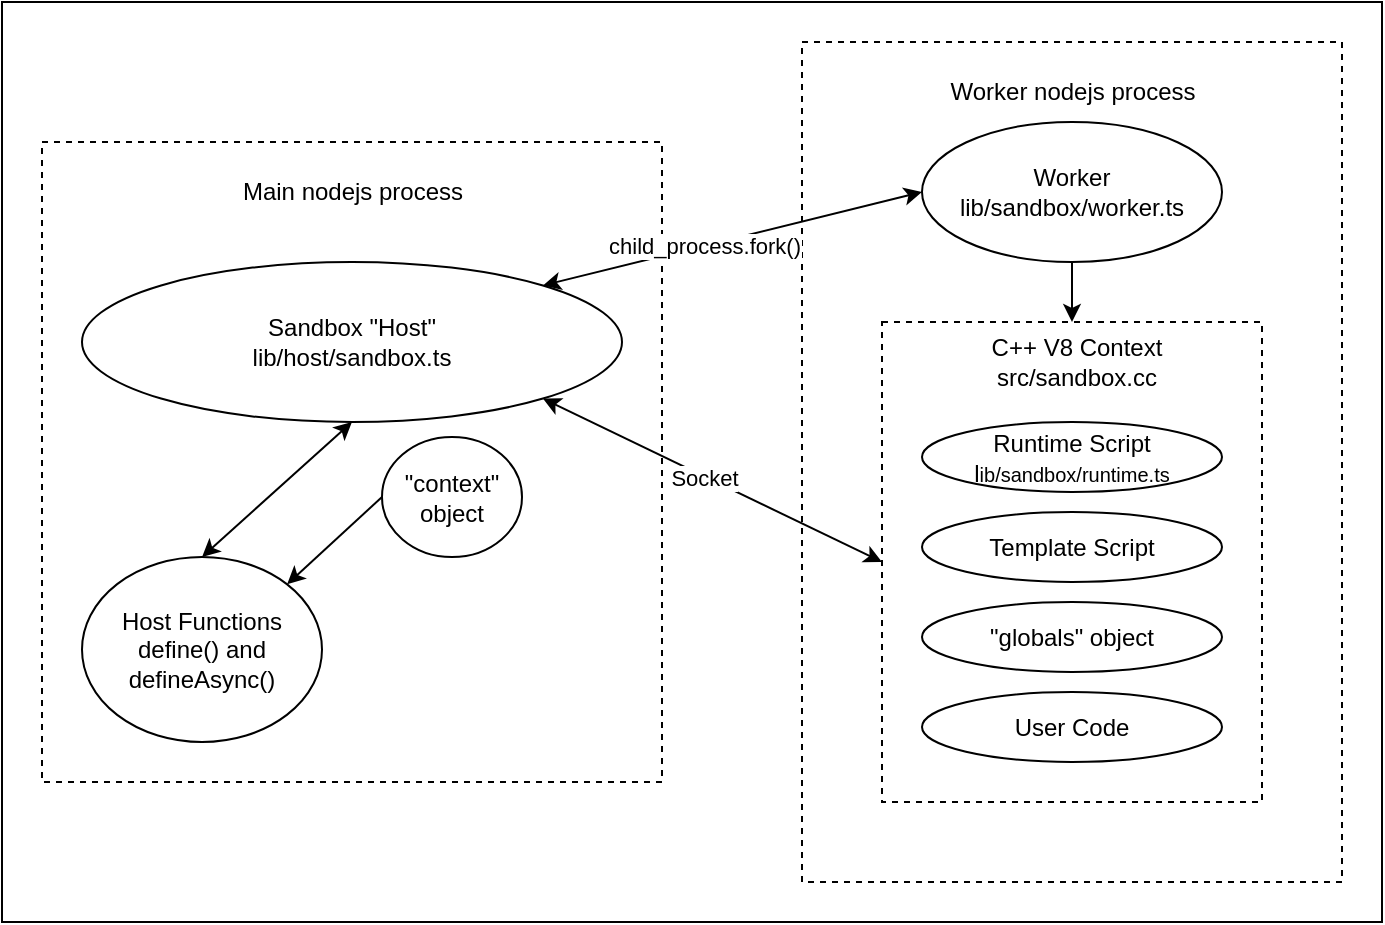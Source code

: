 <mxfile version="20.8.18" type="google"><diagram id="R2lEEEUBdFMjLlhIrx00" name="Page-1"><mxGraphModel grid="1" page="1" gridSize="10" guides="1" tooltips="1" connect="1" arrows="1" fold="1" pageScale="1" pageWidth="850" pageHeight="1100" math="0" shadow="0" extFonts="Permanent Marker^https://fonts.googleapis.com/css?family=Permanent+Marker"><root><mxCell id="0"/><mxCell id="1" parent="0"/><mxCell id="h5_xwGW5y2D-aQ5Dy2fq-38" value="" style="rounded=0;whiteSpace=wrap;html=1;fontSize=10;" vertex="1" parent="1"><mxGeometry x="20" y="60" width="690" height="460" as="geometry"/></mxCell><mxCell id="h5_xwGW5y2D-aQ5Dy2fq-23" value="" style="rounded=0;whiteSpace=wrap;html=1;dashed=1;" vertex="1" parent="1"><mxGeometry x="40" y="130" width="310" height="320" as="geometry"/></mxCell><mxCell id="h5_xwGW5y2D-aQ5Dy2fq-8" value="" style="rounded=0;whiteSpace=wrap;html=1;dashed=1;" vertex="1" parent="1"><mxGeometry x="420" y="80" width="270" height="420" as="geometry"/></mxCell><mxCell id="h5_xwGW5y2D-aQ5Dy2fq-2" value="" style="ellipse;whiteSpace=wrap;html=1;" vertex="1" parent="1"><mxGeometry x="60" y="190" width="270" height="80" as="geometry"/></mxCell><mxCell id="h5_xwGW5y2D-aQ5Dy2fq-4" value="Worker&lt;br&gt;lib/sandbox/worker.ts" style="ellipse;whiteSpace=wrap;html=1;" vertex="1" parent="1"><mxGeometry x="480" y="120" width="150" height="70" as="geometry"/></mxCell><mxCell id="h5_xwGW5y2D-aQ5Dy2fq-5" value="" style="endArrow=classic;startArrow=classic;html=1;rounded=0;entryX=0;entryY=0.5;entryDx=0;entryDy=0;exitX=1;exitY=1;exitDx=0;exitDy=0;" edge="1" parent="1" source="h5_xwGW5y2D-aQ5Dy2fq-2" target="h5_xwGW5y2D-aQ5Dy2fq-11"><mxGeometry width="50" height="50" relative="1" as="geometry"><mxPoint x="320" y="280" as="sourcePoint"/><mxPoint x="400" y="290" as="targetPoint"/></mxGeometry></mxCell><mxCell id="h5_xwGW5y2D-aQ5Dy2fq-6" value="Socket" style="edgeLabel;html=1;align=center;verticalAlign=middle;resizable=0;points=[];" connectable="0" vertex="1" parent="h5_xwGW5y2D-aQ5Dy2fq-5"><mxGeometry x="-0.05" relative="1" as="geometry"><mxPoint y="1" as="offset"/></mxGeometry></mxCell><mxCell id="h5_xwGW5y2D-aQ5Dy2fq-11" value="" style="rounded=0;whiteSpace=wrap;html=1;dashed=1;" vertex="1" parent="1"><mxGeometry x="460" y="220" width="190" height="240" as="geometry"/></mxCell><mxCell id="h5_xwGW5y2D-aQ5Dy2fq-12" value="C++ V8 Context&lt;br&gt;src/sandbox.cc" style="text;html=1;strokeColor=none;fillColor=none;align=center;verticalAlign=middle;whiteSpace=wrap;rounded=0;" vertex="1" parent="1"><mxGeometry x="510" y="225" width="95" height="30" as="geometry"/></mxCell><mxCell id="h5_xwGW5y2D-aQ5Dy2fq-14" value="" style="endArrow=classic;startArrow=classic;html=1;rounded=0;exitX=1;exitY=0;exitDx=0;exitDy=0;entryX=0;entryY=0.5;entryDx=0;entryDy=0;" edge="1" parent="1" source="h5_xwGW5y2D-aQ5Dy2fq-2" target="h5_xwGW5y2D-aQ5Dy2fq-4"><mxGeometry width="50" height="50" relative="1" as="geometry"><mxPoint x="360" y="150" as="sourcePoint"/><mxPoint x="410" y="100" as="targetPoint"/></mxGeometry></mxCell><mxCell id="h5_xwGW5y2D-aQ5Dy2fq-25" value="child_process.fork()" style="edgeLabel;html=1;align=center;verticalAlign=middle;resizable=0;points=[];" connectable="0" vertex="1" parent="h5_xwGW5y2D-aQ5Dy2fq-14"><mxGeometry x="-0.157" y="1" relative="1" as="geometry"><mxPoint y="1" as="offset"/></mxGeometry></mxCell><mxCell id="h5_xwGW5y2D-aQ5Dy2fq-16" value="Host Functions&lt;br&gt;define() and defineAsync()" style="ellipse;whiteSpace=wrap;html=1;" vertex="1" parent="1"><mxGeometry x="60" y="337.5" width="120" height="92.5" as="geometry"/></mxCell><mxCell id="h5_xwGW5y2D-aQ5Dy2fq-17" value="Sandbox &quot;Host&quot;&lt;br style=&quot;border-color: var(--border-color);&quot;&gt;lib/host/sandbox.ts" style="text;html=1;strokeColor=none;fillColor=none;align=center;verticalAlign=middle;whiteSpace=wrap;rounded=0;" vertex="1" parent="1"><mxGeometry x="125" y="215" width="140" height="30" as="geometry"/></mxCell><mxCell id="h5_xwGW5y2D-aQ5Dy2fq-18" value="Runtime Script&lt;br&gt;l&lt;font style=&quot;font-size: 10px;&quot;&gt;ib/sandbox/runtime.ts&lt;/font&gt;" style="ellipse;whiteSpace=wrap;html=1;" vertex="1" parent="1"><mxGeometry x="480" y="270" width="150" height="35" as="geometry"/></mxCell><mxCell id="h5_xwGW5y2D-aQ5Dy2fq-21" value="&quot;globals&quot; object" style="ellipse;whiteSpace=wrap;html=1;" vertex="1" parent="1"><mxGeometry x="480" y="360" width="150" height="35" as="geometry"/></mxCell><mxCell id="h5_xwGW5y2D-aQ5Dy2fq-22" value="Template Script" style="ellipse;whiteSpace=wrap;html=1;" vertex="1" parent="1"><mxGeometry x="480" y="315" width="150" height="35" as="geometry"/></mxCell><mxCell id="h5_xwGW5y2D-aQ5Dy2fq-24" value="Main nodejs process&lt;br&gt;" style="text;html=1;strokeColor=none;fillColor=none;align=center;verticalAlign=middle;whiteSpace=wrap;rounded=0;" vertex="1" parent="1"><mxGeometry x="132.5" y="140" width="125" height="30" as="geometry"/></mxCell><mxCell id="h5_xwGW5y2D-aQ5Dy2fq-26" value="Worker nodejs process" style="text;html=1;strokeColor=none;fillColor=none;align=center;verticalAlign=middle;whiteSpace=wrap;rounded=0;" vertex="1" parent="1"><mxGeometry x="492.5" y="90" width="125" height="30" as="geometry"/></mxCell><mxCell id="h5_xwGW5y2D-aQ5Dy2fq-27" value="User Code" style="ellipse;whiteSpace=wrap;html=1;" vertex="1" parent="1"><mxGeometry x="480" y="405" width="150" height="35" as="geometry"/></mxCell><mxCell id="h5_xwGW5y2D-aQ5Dy2fq-29" value="&quot;context&quot; object" style="ellipse;whiteSpace=wrap;html=1;" vertex="1" parent="1"><mxGeometry x="210" y="277.5" width="70" height="60" as="geometry"/></mxCell><mxCell id="h5_xwGW5y2D-aQ5Dy2fq-31" value="" style="endArrow=classic;startArrow=classic;html=1;rounded=0;fontSize=10;entryX=0.5;entryY=1;entryDx=0;entryDy=0;exitX=0.5;exitY=0;exitDx=0;exitDy=0;" edge="1" parent="1" source="h5_xwGW5y2D-aQ5Dy2fq-16" target="h5_xwGW5y2D-aQ5Dy2fq-2"><mxGeometry width="50" height="50" relative="1" as="geometry"><mxPoint x="190" y="530" as="sourcePoint"/><mxPoint x="240" y="480" as="targetPoint"/></mxGeometry></mxCell><mxCell id="h5_xwGW5y2D-aQ5Dy2fq-33" value="" style="endArrow=classic;html=1;rounded=0;fontSize=10;exitX=0;exitY=0.5;exitDx=0;exitDy=0;entryX=1;entryY=0;entryDx=0;entryDy=0;" edge="1" parent="1" source="h5_xwGW5y2D-aQ5Dy2fq-29" target="h5_xwGW5y2D-aQ5Dy2fq-16"><mxGeometry width="50" height="50" relative="1" as="geometry"><mxPoint x="210" y="570" as="sourcePoint"/><mxPoint x="260" y="520" as="targetPoint"/></mxGeometry></mxCell><mxCell id="h5_xwGW5y2D-aQ5Dy2fq-34" value="" style="endArrow=classic;html=1;rounded=0;fontSize=10;exitX=0.5;exitY=1;exitDx=0;exitDy=0;entryX=0.5;entryY=0;entryDx=0;entryDy=0;" edge="1" parent="1" source="h5_xwGW5y2D-aQ5Dy2fq-4" target="h5_xwGW5y2D-aQ5Dy2fq-11"><mxGeometry width="50" height="50" relative="1" as="geometry"><mxPoint x="240" y="560" as="sourcePoint"/><mxPoint x="290" y="510" as="targetPoint"/></mxGeometry></mxCell></root></mxGraphModel></diagram></mxfile>